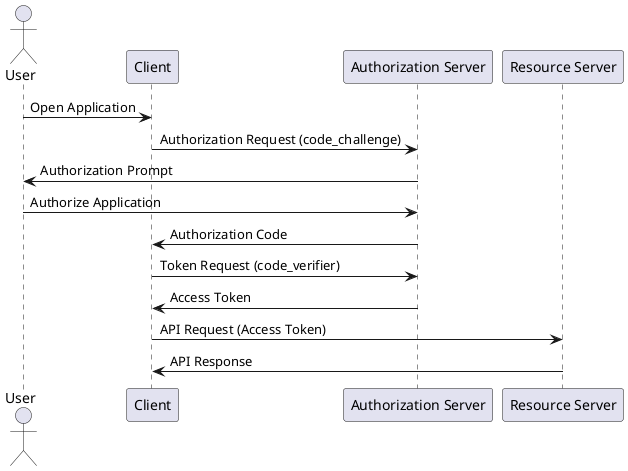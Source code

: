 @startuml
actor User
participant "Client" as Client
participant "Authorization Server" as AuthServer
participant "Resource Server" as ResourceServer

User -> Client: Open Application
Client -> AuthServer: Authorization Request (code_challenge)
AuthServer -> User: Authorization Prompt
User -> AuthServer: Authorize Application
AuthServer -> Client: Authorization Code
Client -> AuthServer: Token Request (code_verifier)
AuthServer -> Client: Access Token
Client -> ResourceServer: API Request (Access Token)
ResourceServer -> Client: API Response

@enduml